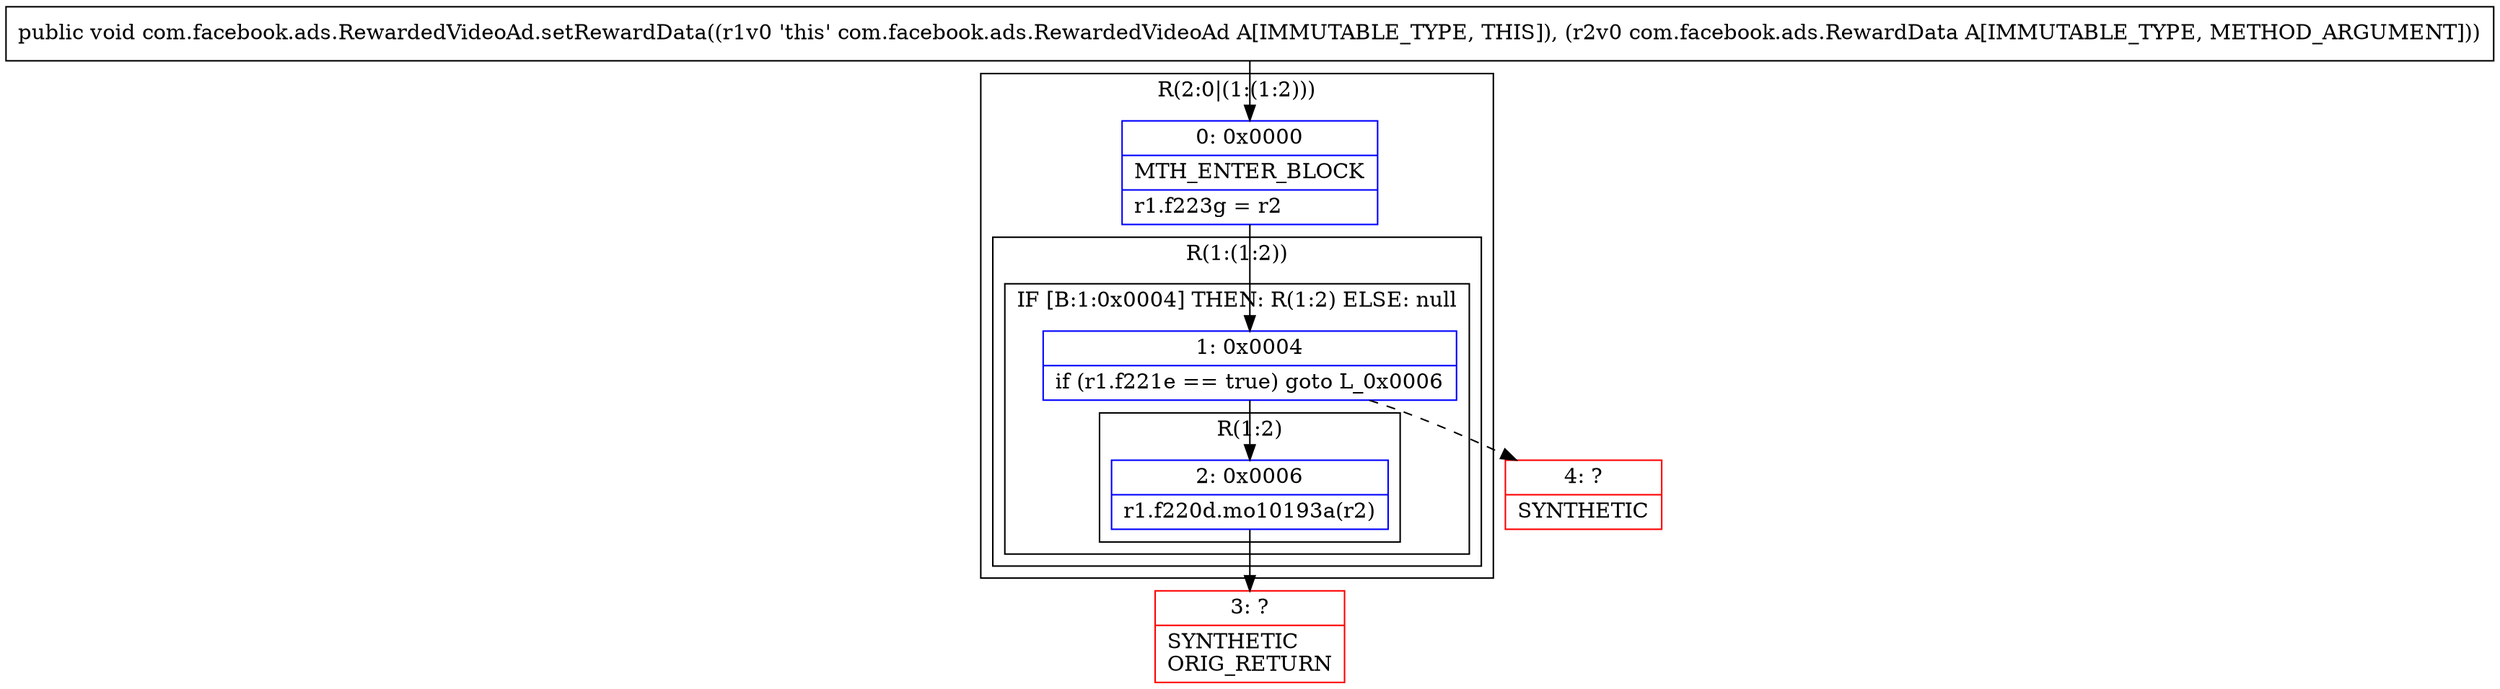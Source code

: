 digraph "CFG forcom.facebook.ads.RewardedVideoAd.setRewardData(Lcom\/facebook\/ads\/RewardData;)V" {
subgraph cluster_Region_498392316 {
label = "R(2:0|(1:(1:2)))";
node [shape=record,color=blue];
Node_0 [shape=record,label="{0\:\ 0x0000|MTH_ENTER_BLOCK\l|r1.f223g = r2\l}"];
subgraph cluster_Region_967486531 {
label = "R(1:(1:2))";
node [shape=record,color=blue];
subgraph cluster_IfRegion_774780541 {
label = "IF [B:1:0x0004] THEN: R(1:2) ELSE: null";
node [shape=record,color=blue];
Node_1 [shape=record,label="{1\:\ 0x0004|if (r1.f221e == true) goto L_0x0006\l}"];
subgraph cluster_Region_1765319879 {
label = "R(1:2)";
node [shape=record,color=blue];
Node_2 [shape=record,label="{2\:\ 0x0006|r1.f220d.mo10193a(r2)\l}"];
}
}
}
}
Node_3 [shape=record,color=red,label="{3\:\ ?|SYNTHETIC\lORIG_RETURN\l}"];
Node_4 [shape=record,color=red,label="{4\:\ ?|SYNTHETIC\l}"];
MethodNode[shape=record,label="{public void com.facebook.ads.RewardedVideoAd.setRewardData((r1v0 'this' com.facebook.ads.RewardedVideoAd A[IMMUTABLE_TYPE, THIS]), (r2v0 com.facebook.ads.RewardData A[IMMUTABLE_TYPE, METHOD_ARGUMENT])) }"];
MethodNode -> Node_0;
Node_0 -> Node_1;
Node_1 -> Node_2;
Node_1 -> Node_4[style=dashed];
Node_2 -> Node_3;
}

